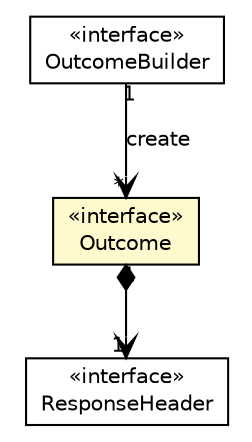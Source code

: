 #!/usr/local/bin/dot
#
# Class diagram 
# Generated by UMLGraph version R5_6-24-gf6e263 (http://www.umlgraph.org/)
#

digraph G {
	edge [fontname="Helvetica",fontsize=10,labelfontname="Helvetica",labelfontsize=10];
	node [fontname="Helvetica",fontsize=10,shape=plaintext];
	nodesep=0.25;
	ranksep=0.5;
	// io.werval.api.http.ResponseHeader
	c26469 [label=<<table title="io.werval.api.http.ResponseHeader" border="0" cellborder="1" cellspacing="0" cellpadding="2" port="p" href="../http/ResponseHeader.html">
		<tr><td><table border="0" cellspacing="0" cellpadding="1">
<tr><td align="center" balign="center"> &#171;interface&#187; </td></tr>
<tr><td align="center" balign="center"> ResponseHeader </td></tr>
		</table></td></tr>
		</table>>, URL="../http/ResponseHeader.html", fontname="Helvetica", fontcolor="black", fontsize=10.0];
	// io.werval.api.outcomes.Outcome
	c26479 [label=<<table title="io.werval.api.outcomes.Outcome" border="0" cellborder="1" cellspacing="0" cellpadding="2" port="p" bgcolor="lemonChiffon" href="./Outcome.html">
		<tr><td><table border="0" cellspacing="0" cellpadding="1">
<tr><td align="center" balign="center"> &#171;interface&#187; </td></tr>
<tr><td align="center" balign="center"> Outcome </td></tr>
		</table></td></tr>
		</table>>, URL="./Outcome.html", fontname="Helvetica", fontcolor="black", fontsize=10.0];
	// io.werval.api.outcomes.OutcomeBuilder
	c26480 [label=<<table title="io.werval.api.outcomes.OutcomeBuilder" border="0" cellborder="1" cellspacing="0" cellpadding="2" port="p" href="./OutcomeBuilder.html">
		<tr><td><table border="0" cellspacing="0" cellpadding="1">
<tr><td align="center" balign="center"> &#171;interface&#187; </td></tr>
<tr><td align="center" balign="center"> OutcomeBuilder </td></tr>
		</table></td></tr>
		</table>>, URL="./OutcomeBuilder.html", fontname="Helvetica", fontcolor="black", fontsize=10.0];
	// io.werval.api.outcomes.Outcome NAVCOMPOSED io.werval.api.http.ResponseHeader
	c26479:p -> c26469:p [taillabel="1", label="", headlabel="1", fontname="Helvetica", fontcolor="black", fontsize=10.0, color="black", arrowhead=open, arrowtail=diamond, dir=both];
	// io.werval.api.outcomes.OutcomeBuilder NAVASSOC io.werval.api.outcomes.Outcome
	c26480:p -> c26479:p [taillabel="1", label="create", headlabel="*", fontname="Helvetica", fontcolor="black", fontsize=10.0, color="black", arrowhead=open];
}

